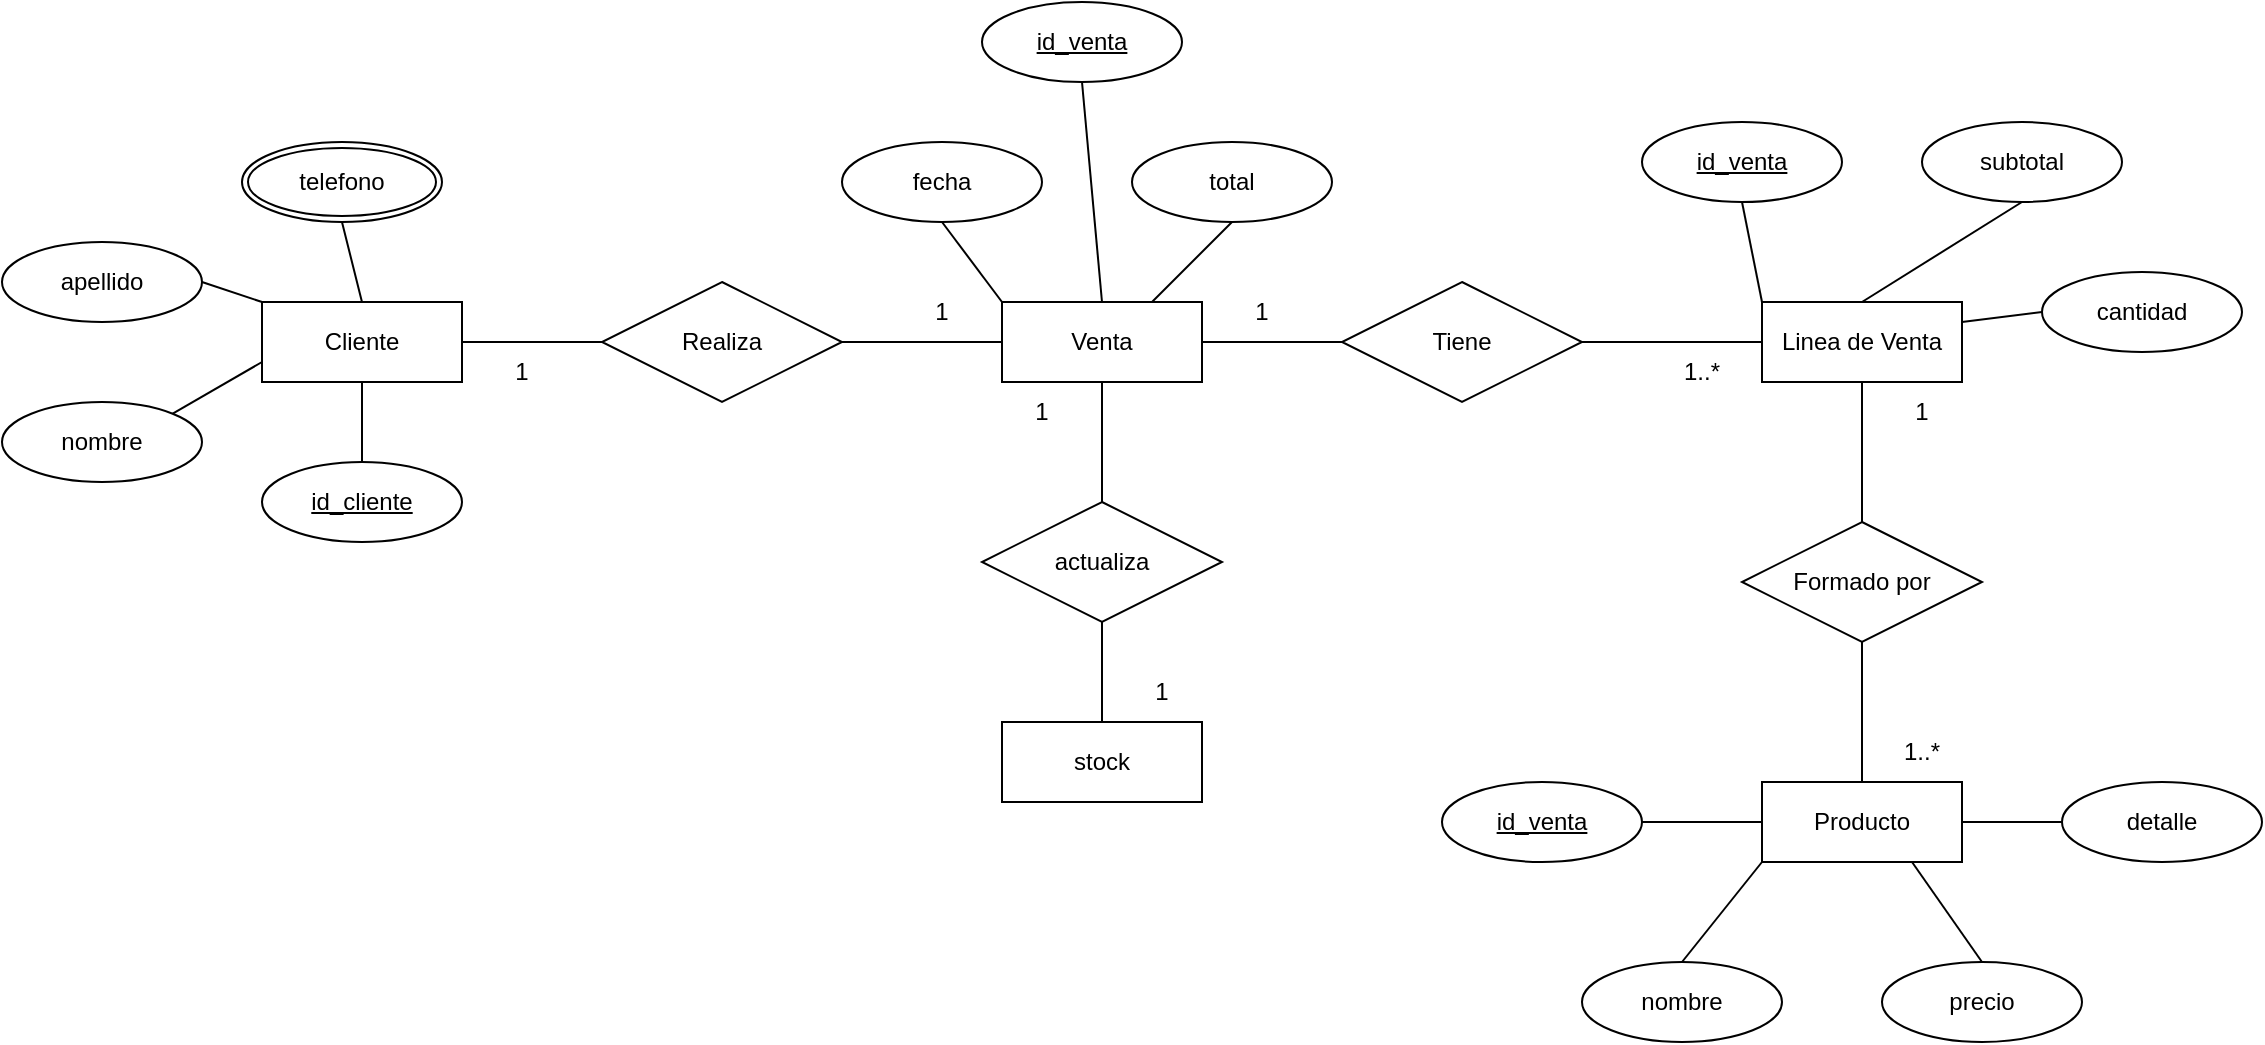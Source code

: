 <mxfile version="21.7.5" type="device">
  <diagram id="R2lEEEUBdFMjLlhIrx00" name="Page-1">
    <mxGraphModel dx="1964" dy="642" grid="1" gridSize="10" guides="1" tooltips="1" connect="1" arrows="1" fold="1" page="1" pageScale="1" pageWidth="850" pageHeight="1100" math="0" shadow="0" extFonts="Permanent Marker^https://fonts.googleapis.com/css?family=Permanent+Marker">
      <root>
        <mxCell id="0" />
        <mxCell id="1" parent="0" />
        <mxCell id="Hypqn9_3NPzFYVOtBf2q-31" value="1" style="text;html=1;strokeColor=none;fillColor=none;align=center;verticalAlign=middle;whiteSpace=wrap;rounded=0;" vertex="1" parent="1">
          <mxGeometry x="210" y="460" width="60" height="30" as="geometry" />
        </mxCell>
        <mxCell id="Hypqn9_3NPzFYVOtBf2q-32" value="1..*" style="text;html=1;strokeColor=none;fillColor=none;align=center;verticalAlign=middle;whiteSpace=wrap;rounded=0;" vertex="1" parent="1">
          <mxGeometry x="430" y="490" width="60" height="30" as="geometry" />
        </mxCell>
        <mxCell id="Hypqn9_3NPzFYVOtBf2q-37" value="Cliente" style="whiteSpace=wrap;html=1;align=center;" vertex="1" parent="1">
          <mxGeometry x="-260" y="470" width="100" height="40" as="geometry" />
        </mxCell>
        <mxCell id="Hypqn9_3NPzFYVOtBf2q-38" value="Realiza" style="shape=rhombus;perimeter=rhombusPerimeter;whiteSpace=wrap;html=1;align=center;" vertex="1" parent="1">
          <mxGeometry x="-90" y="460" width="120" height="60" as="geometry" />
        </mxCell>
        <mxCell id="Hypqn9_3NPzFYVOtBf2q-39" value="Venta" style="whiteSpace=wrap;html=1;align=center;" vertex="1" parent="1">
          <mxGeometry x="110" y="470" width="100" height="40" as="geometry" />
        </mxCell>
        <mxCell id="Hypqn9_3NPzFYVOtBf2q-40" value="Tiene" style="shape=rhombus;perimeter=rhombusPerimeter;whiteSpace=wrap;html=1;align=center;" vertex="1" parent="1">
          <mxGeometry x="280" y="460" width="120" height="60" as="geometry" />
        </mxCell>
        <mxCell id="Hypqn9_3NPzFYVOtBf2q-41" value="Linea de Venta" style="whiteSpace=wrap;html=1;align=center;" vertex="1" parent="1">
          <mxGeometry x="490" y="470" width="100" height="40" as="geometry" />
        </mxCell>
        <mxCell id="Hypqn9_3NPzFYVOtBf2q-42" value="Formado por" style="shape=rhombus;perimeter=rhombusPerimeter;whiteSpace=wrap;html=1;align=center;" vertex="1" parent="1">
          <mxGeometry x="480" y="580" width="120" height="60" as="geometry" />
        </mxCell>
        <mxCell id="Hypqn9_3NPzFYVOtBf2q-43" value="Producto" style="whiteSpace=wrap;html=1;align=center;" vertex="1" parent="1">
          <mxGeometry x="490" y="710" width="100" height="40" as="geometry" />
        </mxCell>
        <mxCell id="Hypqn9_3NPzFYVOtBf2q-44" value="" style="endArrow=none;html=1;rounded=0;exitX=1;exitY=0.5;exitDx=0;exitDy=0;entryX=0;entryY=0.5;entryDx=0;entryDy=0;" edge="1" parent="1" source="Hypqn9_3NPzFYVOtBf2q-37" target="Hypqn9_3NPzFYVOtBf2q-38">
          <mxGeometry relative="1" as="geometry">
            <mxPoint x="110" y="540" as="sourcePoint" />
            <mxPoint x="270" y="540" as="targetPoint" />
          </mxGeometry>
        </mxCell>
        <mxCell id="Hypqn9_3NPzFYVOtBf2q-45" value="" style="endArrow=none;html=1;rounded=0;exitX=1;exitY=0.5;exitDx=0;exitDy=0;entryX=0;entryY=0.5;entryDx=0;entryDy=0;" edge="1" parent="1" source="Hypqn9_3NPzFYVOtBf2q-38" target="Hypqn9_3NPzFYVOtBf2q-39">
          <mxGeometry relative="1" as="geometry">
            <mxPoint x="-150" y="500" as="sourcePoint" />
            <mxPoint x="-80" y="500" as="targetPoint" />
          </mxGeometry>
        </mxCell>
        <mxCell id="Hypqn9_3NPzFYVOtBf2q-46" value="1" style="text;html=1;strokeColor=none;fillColor=none;align=center;verticalAlign=middle;whiteSpace=wrap;rounded=0;" vertex="1" parent="1">
          <mxGeometry x="50" y="460" width="60" height="30" as="geometry" />
        </mxCell>
        <mxCell id="Hypqn9_3NPzFYVOtBf2q-47" value="1" style="text;html=1;strokeColor=none;fillColor=none;align=center;verticalAlign=middle;whiteSpace=wrap;rounded=0;" vertex="1" parent="1">
          <mxGeometry x="-160" y="490" width="60" height="30" as="geometry" />
        </mxCell>
        <mxCell id="Hypqn9_3NPzFYVOtBf2q-48" value="" style="endArrow=none;html=1;rounded=0;entryX=0;entryY=0.5;entryDx=0;entryDy=0;exitX=1;exitY=0.5;exitDx=0;exitDy=0;" edge="1" parent="1" source="Hypqn9_3NPzFYVOtBf2q-39" target="Hypqn9_3NPzFYVOtBf2q-40">
          <mxGeometry relative="1" as="geometry">
            <mxPoint x="110" y="540" as="sourcePoint" />
            <mxPoint x="270" y="540" as="targetPoint" />
          </mxGeometry>
        </mxCell>
        <mxCell id="Hypqn9_3NPzFYVOtBf2q-49" value="" style="endArrow=none;html=1;rounded=0;entryX=0;entryY=0.5;entryDx=0;entryDy=0;exitX=1;exitY=0.5;exitDx=0;exitDy=0;" edge="1" parent="1" source="Hypqn9_3NPzFYVOtBf2q-40" target="Hypqn9_3NPzFYVOtBf2q-41">
          <mxGeometry relative="1" as="geometry">
            <mxPoint x="220" y="500" as="sourcePoint" />
            <mxPoint x="290" y="500" as="targetPoint" />
          </mxGeometry>
        </mxCell>
        <mxCell id="Hypqn9_3NPzFYVOtBf2q-50" value="" style="endArrow=none;html=1;rounded=0;entryX=0.5;entryY=1;entryDx=0;entryDy=0;exitX=0.5;exitY=0;exitDx=0;exitDy=0;" edge="1" parent="1" source="Hypqn9_3NPzFYVOtBf2q-42" target="Hypqn9_3NPzFYVOtBf2q-41">
          <mxGeometry relative="1" as="geometry">
            <mxPoint x="410" y="500" as="sourcePoint" />
            <mxPoint x="500" y="500" as="targetPoint" />
          </mxGeometry>
        </mxCell>
        <mxCell id="Hypqn9_3NPzFYVOtBf2q-51" value="" style="endArrow=none;html=1;rounded=0;entryX=0.5;entryY=0;entryDx=0;entryDy=0;exitX=0.5;exitY=1;exitDx=0;exitDy=0;" edge="1" parent="1" source="Hypqn9_3NPzFYVOtBf2q-42" target="Hypqn9_3NPzFYVOtBf2q-43">
          <mxGeometry relative="1" as="geometry">
            <mxPoint x="550" y="590" as="sourcePoint" />
            <mxPoint x="550" y="520" as="targetPoint" />
          </mxGeometry>
        </mxCell>
        <mxCell id="Hypqn9_3NPzFYVOtBf2q-52" value="1..*" style="text;html=1;strokeColor=none;fillColor=none;align=center;verticalAlign=middle;whiteSpace=wrap;rounded=0;" vertex="1" parent="1">
          <mxGeometry x="540" y="680" width="60" height="30" as="geometry" />
        </mxCell>
        <mxCell id="Hypqn9_3NPzFYVOtBf2q-53" value="1" style="text;html=1;strokeColor=none;fillColor=none;align=center;verticalAlign=middle;whiteSpace=wrap;rounded=0;" vertex="1" parent="1">
          <mxGeometry x="540" y="510" width="60" height="30" as="geometry" />
        </mxCell>
        <mxCell id="Hypqn9_3NPzFYVOtBf2q-54" value="id_cliente" style="ellipse;whiteSpace=wrap;html=1;align=center;fontStyle=4;" vertex="1" parent="1">
          <mxGeometry x="-260" y="550" width="100" height="40" as="geometry" />
        </mxCell>
        <mxCell id="Hypqn9_3NPzFYVOtBf2q-55" value="nombre" style="ellipse;whiteSpace=wrap;html=1;align=center;" vertex="1" parent="1">
          <mxGeometry x="-390" y="520" width="100" height="40" as="geometry" />
        </mxCell>
        <mxCell id="Hypqn9_3NPzFYVOtBf2q-56" value="apellido" style="ellipse;whiteSpace=wrap;html=1;align=center;" vertex="1" parent="1">
          <mxGeometry x="-390" y="440" width="100" height="40" as="geometry" />
        </mxCell>
        <mxCell id="Hypqn9_3NPzFYVOtBf2q-59" value="telefono" style="ellipse;shape=doubleEllipse;margin=3;whiteSpace=wrap;html=1;align=center;" vertex="1" parent="1">
          <mxGeometry x="-270" y="390" width="100" height="40" as="geometry" />
        </mxCell>
        <mxCell id="Hypqn9_3NPzFYVOtBf2q-60" value="" style="endArrow=none;html=1;rounded=0;exitX=0.5;exitY=1;exitDx=0;exitDy=0;entryX=0.5;entryY=0;entryDx=0;entryDy=0;" edge="1" parent="1" source="Hypqn9_3NPzFYVOtBf2q-59" target="Hypqn9_3NPzFYVOtBf2q-37">
          <mxGeometry relative="1" as="geometry">
            <mxPoint x="110" y="390" as="sourcePoint" />
            <mxPoint x="270" y="390" as="targetPoint" />
          </mxGeometry>
        </mxCell>
        <mxCell id="Hypqn9_3NPzFYVOtBf2q-61" value="" style="endArrow=none;html=1;rounded=0;exitX=0;exitY=0;exitDx=0;exitDy=0;entryX=1;entryY=0.5;entryDx=0;entryDy=0;" edge="1" parent="1" source="Hypqn9_3NPzFYVOtBf2q-37" target="Hypqn9_3NPzFYVOtBf2q-56">
          <mxGeometry relative="1" as="geometry">
            <mxPoint x="-210" y="440" as="sourcePoint" />
            <mxPoint x="-200" y="480" as="targetPoint" />
          </mxGeometry>
        </mxCell>
        <mxCell id="Hypqn9_3NPzFYVOtBf2q-62" value="" style="endArrow=none;html=1;rounded=0;exitX=0;exitY=0.75;exitDx=0;exitDy=0;entryX=1;entryY=0;entryDx=0;entryDy=0;" edge="1" parent="1" source="Hypqn9_3NPzFYVOtBf2q-37" target="Hypqn9_3NPzFYVOtBf2q-55">
          <mxGeometry relative="1" as="geometry">
            <mxPoint x="-250" y="480" as="sourcePoint" />
            <mxPoint x="-280" y="470" as="targetPoint" />
          </mxGeometry>
        </mxCell>
        <mxCell id="Hypqn9_3NPzFYVOtBf2q-63" value="" style="endArrow=none;html=1;rounded=0;exitX=0.5;exitY=1;exitDx=0;exitDy=0;entryX=0.5;entryY=0;entryDx=0;entryDy=0;" edge="1" parent="1" source="Hypqn9_3NPzFYVOtBf2q-37" target="Hypqn9_3NPzFYVOtBf2q-54">
          <mxGeometry relative="1" as="geometry">
            <mxPoint x="-250" y="510" as="sourcePoint" />
            <mxPoint x="-295" y="536" as="targetPoint" />
          </mxGeometry>
        </mxCell>
        <mxCell id="Hypqn9_3NPzFYVOtBf2q-64" value="id_venta" style="ellipse;whiteSpace=wrap;html=1;align=center;fontStyle=4;" vertex="1" parent="1">
          <mxGeometry x="100" y="320" width="100" height="40" as="geometry" />
        </mxCell>
        <mxCell id="Hypqn9_3NPzFYVOtBf2q-66" value="fecha" style="ellipse;whiteSpace=wrap;html=1;align=center;" vertex="1" parent="1">
          <mxGeometry x="30" y="390" width="100" height="40" as="geometry" />
        </mxCell>
        <mxCell id="Hypqn9_3NPzFYVOtBf2q-67" value="total" style="ellipse;whiteSpace=wrap;html=1;align=center;" vertex="1" parent="1">
          <mxGeometry x="175" y="390" width="100" height="40" as="geometry" />
        </mxCell>
        <mxCell id="Hypqn9_3NPzFYVOtBf2q-68" value="" style="endArrow=none;html=1;rounded=0;exitX=0.5;exitY=1;exitDx=0;exitDy=0;entryX=0;entryY=0;entryDx=0;entryDy=0;" edge="1" parent="1" source="Hypqn9_3NPzFYVOtBf2q-66" target="Hypqn9_3NPzFYVOtBf2q-39">
          <mxGeometry relative="1" as="geometry">
            <mxPoint x="110" y="400" as="sourcePoint" />
            <mxPoint x="270" y="400" as="targetPoint" />
          </mxGeometry>
        </mxCell>
        <mxCell id="Hypqn9_3NPzFYVOtBf2q-69" value="" style="endArrow=none;html=1;rounded=0;exitX=0.75;exitY=0;exitDx=0;exitDy=0;entryX=0.5;entryY=1;entryDx=0;entryDy=0;" edge="1" parent="1" source="Hypqn9_3NPzFYVOtBf2q-39" target="Hypqn9_3NPzFYVOtBf2q-67">
          <mxGeometry relative="1" as="geometry">
            <mxPoint x="110" y="400" as="sourcePoint" />
            <mxPoint x="270" y="400" as="targetPoint" />
          </mxGeometry>
        </mxCell>
        <mxCell id="Hypqn9_3NPzFYVOtBf2q-70" value="" style="endArrow=none;html=1;rounded=0;" edge="1" parent="1">
          <mxGeometry relative="1" as="geometry">
            <mxPoint x="150" y="360" as="sourcePoint" />
            <mxPoint x="160" y="470" as="targetPoint" />
          </mxGeometry>
        </mxCell>
        <mxCell id="Hypqn9_3NPzFYVOtBf2q-71" value="id_venta" style="ellipse;whiteSpace=wrap;html=1;align=center;fontStyle=4;" vertex="1" parent="1">
          <mxGeometry x="430" y="380" width="100" height="40" as="geometry" />
        </mxCell>
        <mxCell id="Hypqn9_3NPzFYVOtBf2q-72" value="subtotal" style="ellipse;whiteSpace=wrap;html=1;align=center;" vertex="1" parent="1">
          <mxGeometry x="570" y="380" width="100" height="40" as="geometry" />
        </mxCell>
        <mxCell id="Hypqn9_3NPzFYVOtBf2q-73" value="cantidad" style="ellipse;whiteSpace=wrap;html=1;align=center;" vertex="1" parent="1">
          <mxGeometry x="630" y="455" width="100" height="40" as="geometry" />
        </mxCell>
        <mxCell id="Hypqn9_3NPzFYVOtBf2q-74" value="" style="endArrow=none;html=1;rounded=0;entryX=0.5;entryY=1;entryDx=0;entryDy=0;exitX=0;exitY=0;exitDx=0;exitDy=0;" edge="1" parent="1" source="Hypqn9_3NPzFYVOtBf2q-41" target="Hypqn9_3NPzFYVOtBf2q-71">
          <mxGeometry relative="1" as="geometry">
            <mxPoint x="110" y="460" as="sourcePoint" />
            <mxPoint x="270" y="460" as="targetPoint" />
          </mxGeometry>
        </mxCell>
        <mxCell id="Hypqn9_3NPzFYVOtBf2q-75" value="" style="endArrow=none;html=1;rounded=0;entryX=0.5;entryY=1;entryDx=0;entryDy=0;exitX=0.5;exitY=0;exitDx=0;exitDy=0;" edge="1" parent="1" source="Hypqn9_3NPzFYVOtBf2q-41" target="Hypqn9_3NPzFYVOtBf2q-72">
          <mxGeometry relative="1" as="geometry">
            <mxPoint x="110" y="460" as="sourcePoint" />
            <mxPoint x="270" y="460" as="targetPoint" />
          </mxGeometry>
        </mxCell>
        <mxCell id="Hypqn9_3NPzFYVOtBf2q-76" value="" style="endArrow=none;html=1;rounded=0;entryX=0;entryY=0.5;entryDx=0;entryDy=0;exitX=1;exitY=0.25;exitDx=0;exitDy=0;" edge="1" parent="1" source="Hypqn9_3NPzFYVOtBf2q-41" target="Hypqn9_3NPzFYVOtBf2q-73">
          <mxGeometry relative="1" as="geometry">
            <mxPoint x="110" y="460" as="sourcePoint" />
            <mxPoint x="270" y="460" as="targetPoint" />
          </mxGeometry>
        </mxCell>
        <mxCell id="Hypqn9_3NPzFYVOtBf2q-77" value="id_venta" style="ellipse;whiteSpace=wrap;html=1;align=center;fontStyle=4;" vertex="1" parent="1">
          <mxGeometry x="330" y="710" width="100" height="40" as="geometry" />
        </mxCell>
        <mxCell id="Hypqn9_3NPzFYVOtBf2q-78" value="nombre" style="ellipse;whiteSpace=wrap;html=1;align=center;" vertex="1" parent="1">
          <mxGeometry x="400" y="800" width="100" height="40" as="geometry" />
        </mxCell>
        <mxCell id="Hypqn9_3NPzFYVOtBf2q-79" value="precio" style="ellipse;whiteSpace=wrap;html=1;align=center;" vertex="1" parent="1">
          <mxGeometry x="550" y="800" width="100" height="40" as="geometry" />
        </mxCell>
        <mxCell id="Hypqn9_3NPzFYVOtBf2q-80" value="detalle" style="ellipse;whiteSpace=wrap;html=1;align=center;" vertex="1" parent="1">
          <mxGeometry x="640" y="710" width="100" height="40" as="geometry" />
        </mxCell>
        <mxCell id="Hypqn9_3NPzFYVOtBf2q-81" value="" style="endArrow=none;html=1;rounded=0;entryX=0;entryY=0.5;entryDx=0;entryDy=0;exitX=1;exitY=0.5;exitDx=0;exitDy=0;" edge="1" parent="1" source="Hypqn9_3NPzFYVOtBf2q-77" target="Hypqn9_3NPzFYVOtBf2q-43">
          <mxGeometry relative="1" as="geometry">
            <mxPoint x="110" y="580" as="sourcePoint" />
            <mxPoint x="270" y="580" as="targetPoint" />
          </mxGeometry>
        </mxCell>
        <mxCell id="Hypqn9_3NPzFYVOtBf2q-82" value="" style="endArrow=none;html=1;rounded=0;entryX=0.5;entryY=0;entryDx=0;entryDy=0;exitX=0;exitY=1;exitDx=0;exitDy=0;" edge="1" parent="1" source="Hypqn9_3NPzFYVOtBf2q-43" target="Hypqn9_3NPzFYVOtBf2q-78">
          <mxGeometry relative="1" as="geometry">
            <mxPoint x="440" y="740" as="sourcePoint" />
            <mxPoint x="500" y="740" as="targetPoint" />
          </mxGeometry>
        </mxCell>
        <mxCell id="Hypqn9_3NPzFYVOtBf2q-83" value="" style="endArrow=none;html=1;rounded=0;entryX=0.5;entryY=0;entryDx=0;entryDy=0;exitX=0.75;exitY=1;exitDx=0;exitDy=0;" edge="1" parent="1" source="Hypqn9_3NPzFYVOtBf2q-43" target="Hypqn9_3NPzFYVOtBf2q-79">
          <mxGeometry relative="1" as="geometry">
            <mxPoint x="500" y="760" as="sourcePoint" />
            <mxPoint x="460" y="810" as="targetPoint" />
          </mxGeometry>
        </mxCell>
        <mxCell id="Hypqn9_3NPzFYVOtBf2q-84" value="" style="endArrow=none;html=1;rounded=0;entryX=0;entryY=0.5;entryDx=0;entryDy=0;exitX=1;exitY=0.5;exitDx=0;exitDy=0;" edge="1" parent="1" source="Hypqn9_3NPzFYVOtBf2q-43" target="Hypqn9_3NPzFYVOtBf2q-80">
          <mxGeometry relative="1" as="geometry">
            <mxPoint x="575" y="760" as="sourcePoint" />
            <mxPoint x="610" y="810" as="targetPoint" />
          </mxGeometry>
        </mxCell>
        <mxCell id="Hypqn9_3NPzFYVOtBf2q-88" value="stock" style="whiteSpace=wrap;html=1;align=center;" vertex="1" parent="1">
          <mxGeometry x="110" y="680" width="100" height="40" as="geometry" />
        </mxCell>
        <mxCell id="Hypqn9_3NPzFYVOtBf2q-89" value="actualiza" style="shape=rhombus;perimeter=rhombusPerimeter;whiteSpace=wrap;html=1;align=center;" vertex="1" parent="1">
          <mxGeometry x="100" y="570" width="120" height="60" as="geometry" />
        </mxCell>
        <mxCell id="Hypqn9_3NPzFYVOtBf2q-93" value="" style="endArrow=none;html=1;rounded=0;exitX=0.5;exitY=1;exitDx=0;exitDy=0;entryX=0.5;entryY=0;entryDx=0;entryDy=0;" edge="1" parent="1" source="Hypqn9_3NPzFYVOtBf2q-39" target="Hypqn9_3NPzFYVOtBf2q-89">
          <mxGeometry relative="1" as="geometry">
            <mxPoint x="120" y="610" as="sourcePoint" />
            <mxPoint x="280" y="610" as="targetPoint" />
          </mxGeometry>
        </mxCell>
        <mxCell id="Hypqn9_3NPzFYVOtBf2q-94" value="" style="endArrow=none;html=1;rounded=0;entryX=0.5;entryY=0;entryDx=0;entryDy=0;exitX=0.5;exitY=1;exitDx=0;exitDy=0;" edge="1" parent="1" source="Hypqn9_3NPzFYVOtBf2q-89" target="Hypqn9_3NPzFYVOtBf2q-88">
          <mxGeometry relative="1" as="geometry">
            <mxPoint x="120" y="610" as="sourcePoint" />
            <mxPoint x="280" y="610" as="targetPoint" />
          </mxGeometry>
        </mxCell>
        <mxCell id="Hypqn9_3NPzFYVOtBf2q-95" value="1" style="text;html=1;strokeColor=none;fillColor=none;align=center;verticalAlign=middle;whiteSpace=wrap;rounded=0;" vertex="1" parent="1">
          <mxGeometry x="160" y="650" width="60" height="30" as="geometry" />
        </mxCell>
        <mxCell id="Hypqn9_3NPzFYVOtBf2q-96" value="1" style="text;html=1;strokeColor=none;fillColor=none;align=center;verticalAlign=middle;whiteSpace=wrap;rounded=0;" vertex="1" parent="1">
          <mxGeometry x="100" y="510" width="60" height="30" as="geometry" />
        </mxCell>
      </root>
    </mxGraphModel>
  </diagram>
</mxfile>

